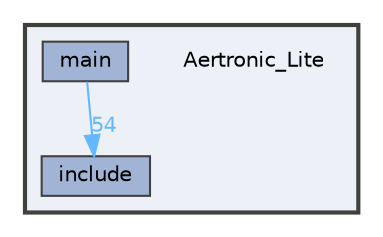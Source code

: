 digraph "C:/Users/Hammurabi.Sierra/Documents/GIT/AERtronic_Lite_2.0/ESP-IDF/Aertronic_Lite"
{
 // LATEX_PDF_SIZE
  bgcolor="transparent";
  edge [fontname=Helvetica,fontsize=10,labelfontname=Helvetica,labelfontsize=10];
  node [fontname=Helvetica,fontsize=10,shape=box,height=0.2,width=0.4];
  compound=true
  subgraph clusterdir_e8e4440a445d67237a740adba4a68a1c {
    graph [ bgcolor="#edf0f7", pencolor="grey25", label="", fontname=Helvetica,fontsize=10 style="filled,bold", URL="dir_e8e4440a445d67237a740adba4a68a1c.html",tooltip=""]
    dir_e8e4440a445d67237a740adba4a68a1c [shape=plaintext, label="Aertronic_Lite"];
  dir_9bbdc797b1d9d16a2c0b42b257bf4018 [label="include", fillcolor="#a2b4d6", color="grey25", style="filled", URL="dir_9bbdc797b1d9d16a2c0b42b257bf4018.html",tooltip=""];
  dir_f57453039bf2bf89d6d620fcffdb993c [label="main", fillcolor="#a2b4d6", color="grey25", style="filled", URL="dir_f57453039bf2bf89d6d620fcffdb993c.html",tooltip=""];
  }
  dir_f57453039bf2bf89d6d620fcffdb993c->dir_9bbdc797b1d9d16a2c0b42b257bf4018 [headlabel="54", labeldistance=1.5 headhref="dir_000002_000001.html" href="dir_000002_000001.html" color="steelblue1" fontcolor="steelblue1"];
}
